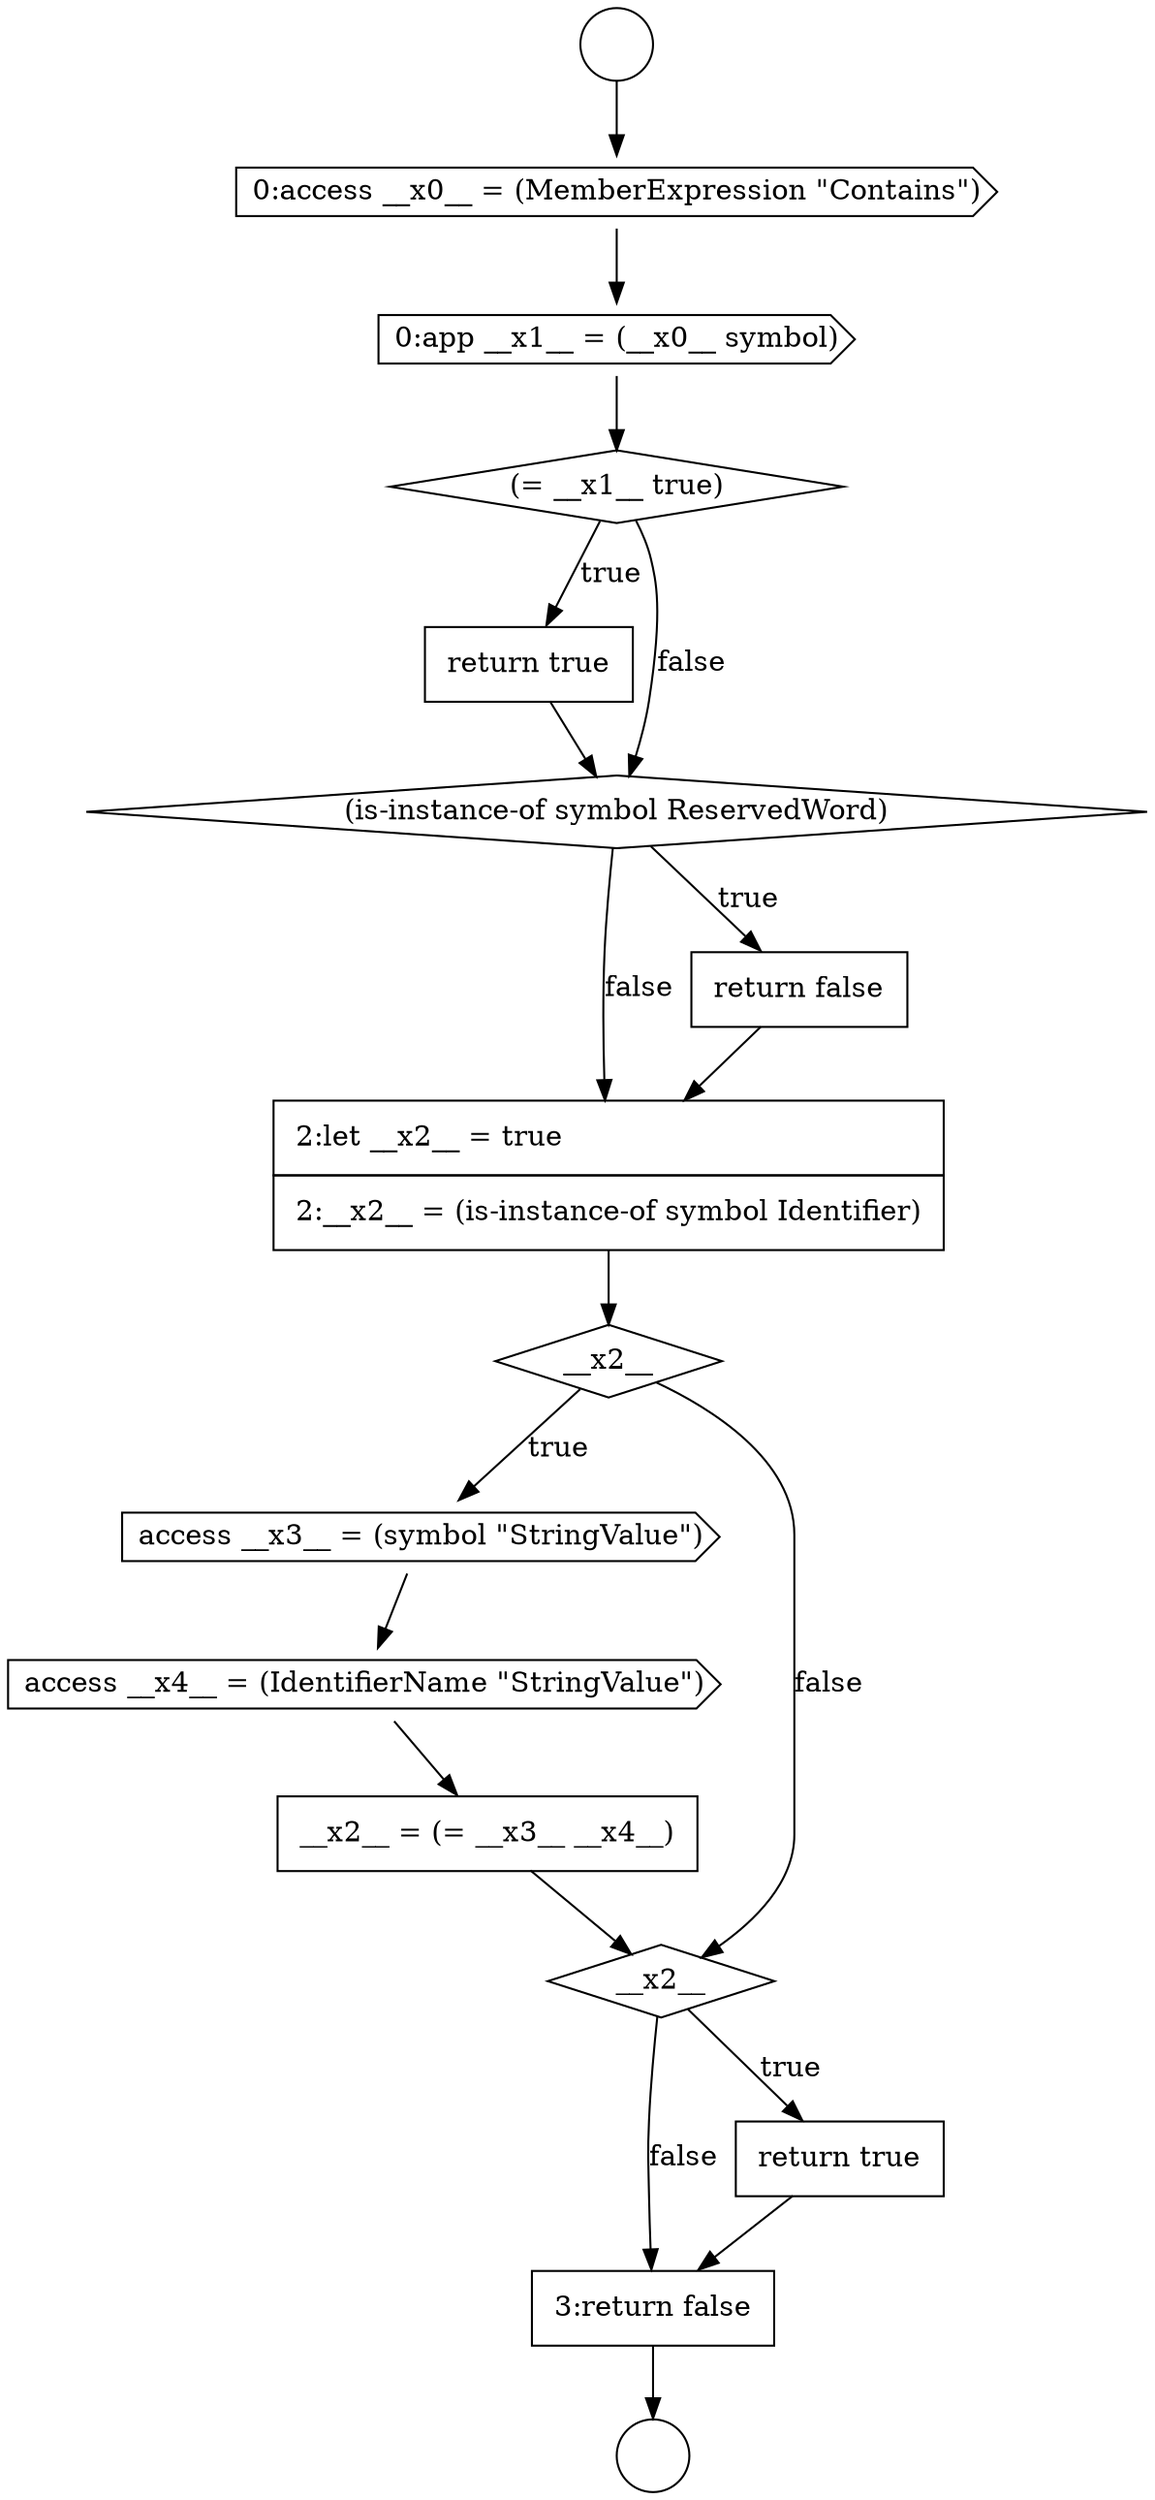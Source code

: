 digraph {
  node3698 [shape=circle label=" " color="black" fillcolor="white" style=filled]
  node3708 [shape=cds, label=<<font color="black">access __x4__ = (IdentifierName &quot;StringValue&quot;)</font>> color="black" fillcolor="white" style=filled]
  node3702 [shape=none, margin=0, label=<<font color="black">
    <table border="0" cellborder="1" cellspacing="0" cellpadding="10">
      <tr><td align="left">return true</td></tr>
    </table>
  </font>> color="black" fillcolor="white" style=filled]
  node3712 [shape=none, margin=0, label=<<font color="black">
    <table border="0" cellborder="1" cellspacing="0" cellpadding="10">
      <tr><td align="left">3:return false</td></tr>
    </table>
  </font>> color="black" fillcolor="white" style=filled]
  node3711 [shape=none, margin=0, label=<<font color="black">
    <table border="0" cellborder="1" cellspacing="0" cellpadding="10">
      <tr><td align="left">return true</td></tr>
    </table>
  </font>> color="black" fillcolor="white" style=filled]
  node3703 [shape=diamond, label=<<font color="black">(is-instance-of symbol ReservedWord)</font>> color="black" fillcolor="white" style=filled]
  node3707 [shape=cds, label=<<font color="black">access __x3__ = (symbol &quot;StringValue&quot;)</font>> color="black" fillcolor="white" style=filled]
  node3700 [shape=cds, label=<<font color="black">0:app __x1__ = (__x0__ symbol)</font>> color="black" fillcolor="white" style=filled]
  node3710 [shape=diamond, label=<<font color="black">__x2__</font>> color="black" fillcolor="white" style=filled]
  node3706 [shape=diamond, label=<<font color="black">__x2__</font>> color="black" fillcolor="white" style=filled]
  node3697 [shape=circle label=" " color="black" fillcolor="white" style=filled]
  node3709 [shape=none, margin=0, label=<<font color="black">
    <table border="0" cellborder="1" cellspacing="0" cellpadding="10">
      <tr><td align="left">__x2__ = (= __x3__ __x4__)</td></tr>
    </table>
  </font>> color="black" fillcolor="white" style=filled]
  node3705 [shape=none, margin=0, label=<<font color="black">
    <table border="0" cellborder="1" cellspacing="0" cellpadding="10">
      <tr><td align="left">2:let __x2__ = true</td></tr>
      <tr><td align="left">2:__x2__ = (is-instance-of symbol Identifier)</td></tr>
    </table>
  </font>> color="black" fillcolor="white" style=filled]
  node3701 [shape=diamond, label=<<font color="black">(= __x1__ true)</font>> color="black" fillcolor="white" style=filled]
  node3699 [shape=cds, label=<<font color="black">0:access __x0__ = (MemberExpression &quot;Contains&quot;)</font>> color="black" fillcolor="white" style=filled]
  node3704 [shape=none, margin=0, label=<<font color="black">
    <table border="0" cellborder="1" cellspacing="0" cellpadding="10">
      <tr><td align="left">return false</td></tr>
    </table>
  </font>> color="black" fillcolor="white" style=filled]
  node3710 -> node3711 [label=<<font color="black">true</font>> color="black"]
  node3710 -> node3712 [label=<<font color="black">false</font>> color="black"]
  node3699 -> node3700 [ color="black"]
  node3707 -> node3708 [ color="black"]
  node3700 -> node3701 [ color="black"]
  node3704 -> node3705 [ color="black"]
  node3708 -> node3709 [ color="black"]
  node3701 -> node3702 [label=<<font color="black">true</font>> color="black"]
  node3701 -> node3703 [label=<<font color="black">false</font>> color="black"]
  node3703 -> node3704 [label=<<font color="black">true</font>> color="black"]
  node3703 -> node3705 [label=<<font color="black">false</font>> color="black"]
  node3711 -> node3712 [ color="black"]
  node3697 -> node3699 [ color="black"]
  node3709 -> node3710 [ color="black"]
  node3705 -> node3706 [ color="black"]
  node3712 -> node3698 [ color="black"]
  node3702 -> node3703 [ color="black"]
  node3706 -> node3707 [label=<<font color="black">true</font>> color="black"]
  node3706 -> node3710 [label=<<font color="black">false</font>> color="black"]
}
